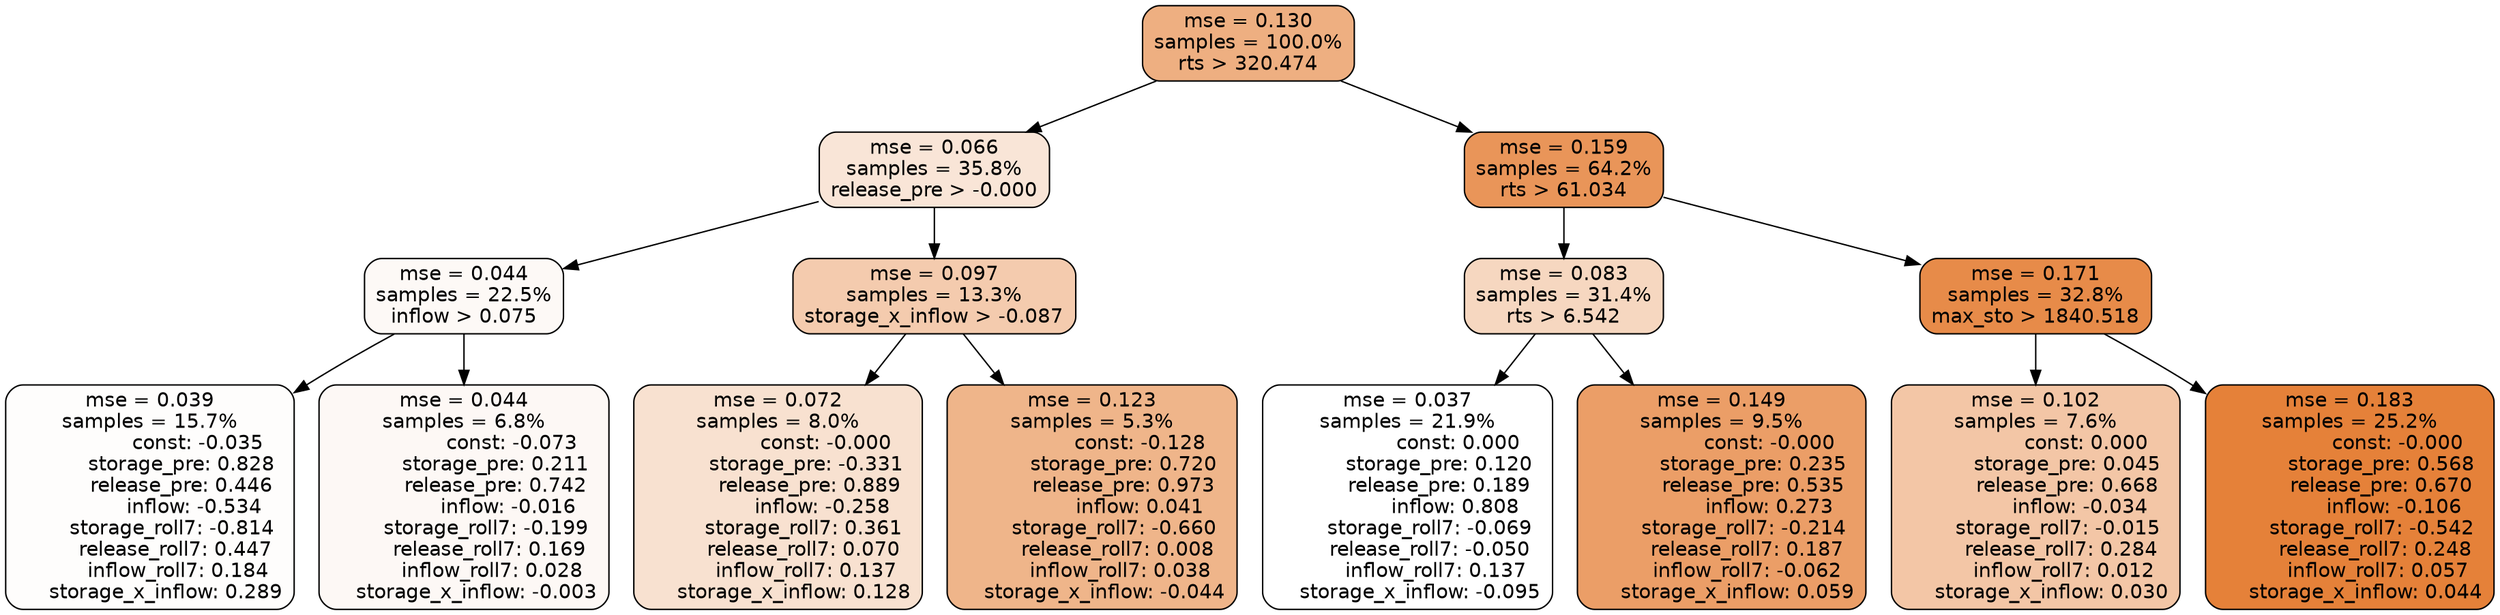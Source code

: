 digraph tree {
node [shape=rectangle, style="filled, rounded", color="black", fontname=helvetica] ;
edge [fontname=helvetica] ;
	"0" [label="mse = 0.130
samples = 100.0%
rts > 320.474", fillcolor="#eeaf81"]
	"8" [label="mse = 0.066
samples = 35.8%
release_pre > -0.000", fillcolor="#f9e5d7"]
	"1" [label="mse = 0.159
samples = 64.2%
rts > 61.034", fillcolor="#e99559"]
	"9" [label="mse = 0.044
samples = 22.5%
inflow > 0.075", fillcolor="#fdf9f6"]
	"12" [label="mse = 0.097
samples = 13.3%
storage_x_inflow > -0.087", fillcolor="#f4cbae"]
	"2" [label="mse = 0.083
samples = 31.4%
rts > 6.542", fillcolor="#f6d7c0"]
	"5" [label="mse = 0.171
samples = 32.8%
max_sto > 1840.518", fillcolor="#e78b49"]
	"10" [label="mse = 0.039
samples = 15.7%
               const: -0.035
          storage_pre: 0.828
          release_pre: 0.446
              inflow: -0.534
       storage_roll7: -0.814
        release_roll7: 0.447
         inflow_roll7: 0.184
     storage_x_inflow: 0.289", fillcolor="#fefdfc"]
	"11" [label="mse = 0.044
samples = 6.8%
               const: -0.073
          storage_pre: 0.211
          release_pre: 0.742
              inflow: -0.016
       storage_roll7: -0.199
        release_roll7: 0.169
         inflow_roll7: 0.028
    storage_x_inflow: -0.003", fillcolor="#fdf8f5"]
	"13" [label="mse = 0.072
samples = 8.0%
               const: -0.000
         storage_pre: -0.331
          release_pre: 0.889
              inflow: -0.258
        storage_roll7: 0.361
        release_roll7: 0.070
         inflow_roll7: 0.137
     storage_x_inflow: 0.128", fillcolor="#f8e1d0"]
	"14" [label="mse = 0.123
samples = 5.3%
               const: -0.128
          storage_pre: 0.720
          release_pre: 0.973
               inflow: 0.041
       storage_roll7: -0.660
        release_roll7: 0.008
         inflow_roll7: 0.038
    storage_x_inflow: -0.044", fillcolor="#efb58a"]
	"3" [label="mse = 0.037
samples = 21.9%
                const: 0.000
          storage_pre: 0.120
          release_pre: 0.189
               inflow: 0.808
       storage_roll7: -0.069
       release_roll7: -0.050
         inflow_roll7: 0.137
    storage_x_inflow: -0.095", fillcolor="#ffffff"]
	"4" [label="mse = 0.149
samples = 9.5%
               const: -0.000
          storage_pre: 0.235
          release_pre: 0.535
               inflow: 0.273
       storage_roll7: -0.214
        release_roll7: 0.187
        inflow_roll7: -0.062
     storage_x_inflow: 0.059", fillcolor="#eb9e67"]
	"7" [label="mse = 0.102
samples = 7.6%
                const: 0.000
          storage_pre: 0.045
          release_pre: 0.668
              inflow: -0.034
       storage_roll7: -0.015
        release_roll7: 0.284
         inflow_roll7: 0.012
     storage_x_inflow: 0.030", fillcolor="#f3c6a6"]
	"6" [label="mse = 0.183
samples = 25.2%
               const: -0.000
          storage_pre: 0.568
          release_pre: 0.670
              inflow: -0.106
       storage_roll7: -0.542
        release_roll7: 0.248
         inflow_roll7: 0.057
     storage_x_inflow: 0.044", fillcolor="#e58139"]

	"0" -> "1"
	"0" -> "8"
	"8" -> "9"
	"8" -> "12"
	"1" -> "2"
	"1" -> "5"
	"9" -> "10"
	"9" -> "11"
	"12" -> "13"
	"12" -> "14"
	"2" -> "3"
	"2" -> "4"
	"5" -> "6"
	"5" -> "7"
}